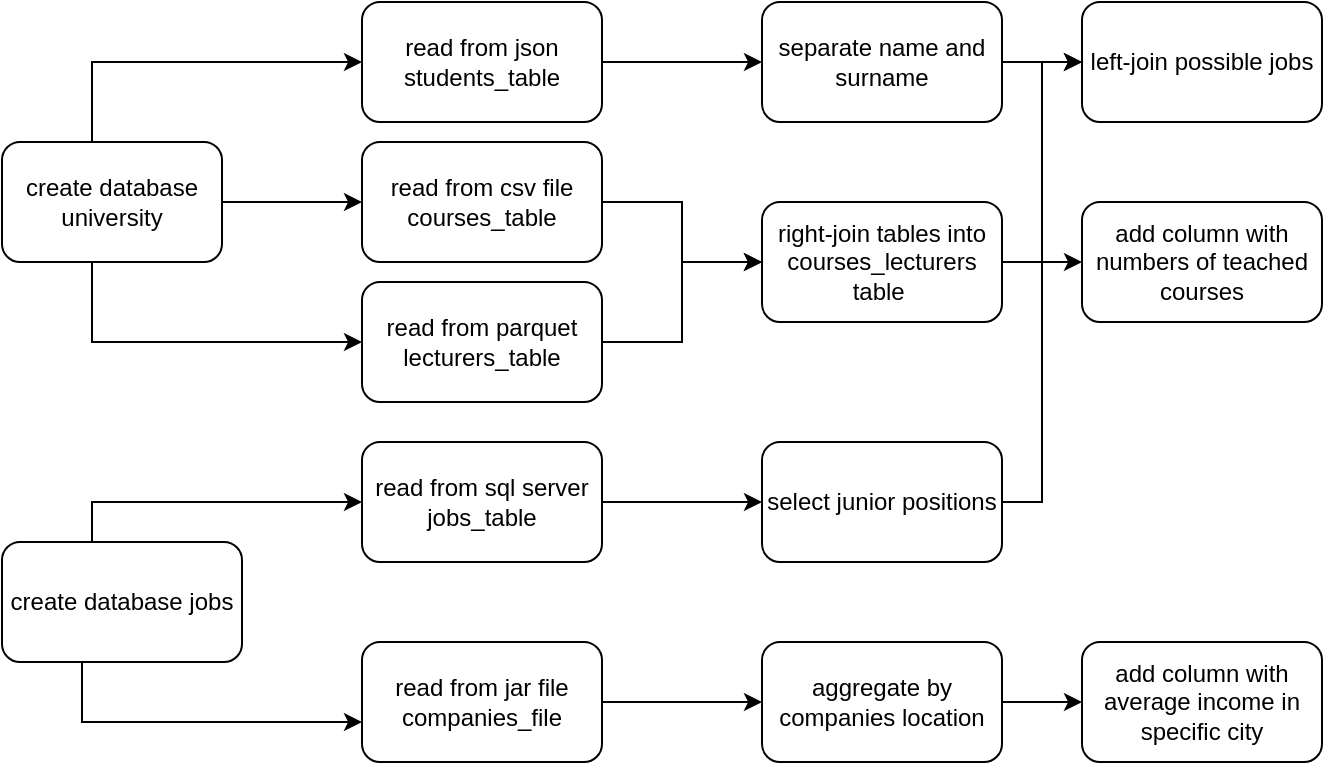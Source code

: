 <mxfile version="18.0.1" type="device"><diagram id="2rPWFCMeNNVlP83WhYg4" name="Page-1"><mxGraphModel dx="782" dy="436" grid="1" gridSize="10" guides="1" tooltips="1" connect="1" arrows="1" fold="1" page="1" pageScale="1" pageWidth="827" pageHeight="1169" math="0" shadow="0"><root><mxCell id="0"/><mxCell id="1" parent="0"/><mxCell id="ylRsWnqgZcaXs5ZSGlFD-15" style="edgeStyle=orthogonalEdgeStyle;rounded=0;orthogonalLoop=1;jettySize=auto;html=1;" edge="1" parent="1" source="ylRsWnqgZcaXs5ZSGlFD-1" target="ylRsWnqgZcaXs5ZSGlFD-14"><mxGeometry relative="1" as="geometry"/></mxCell><mxCell id="ylRsWnqgZcaXs5ZSGlFD-1" value="read from json students_table" style="rounded=1;whiteSpace=wrap;html=1;" vertex="1" parent="1"><mxGeometry x="200" width="120" height="60" as="geometry"/></mxCell><mxCell id="ylRsWnqgZcaXs5ZSGlFD-17" value="" style="edgeStyle=orthogonalEdgeStyle;rounded=0;orthogonalLoop=1;jettySize=auto;html=1;" edge="1" parent="1" source="ylRsWnqgZcaXs5ZSGlFD-2" target="ylRsWnqgZcaXs5ZSGlFD-16"><mxGeometry relative="1" as="geometry"/></mxCell><mxCell id="ylRsWnqgZcaXs5ZSGlFD-2" value="read from csv file courses_table" style="rounded=1;whiteSpace=wrap;html=1;" vertex="1" parent="1"><mxGeometry x="200" y="70" width="120" height="60" as="geometry"/></mxCell><mxCell id="ylRsWnqgZcaXs5ZSGlFD-18" style="edgeStyle=orthogonalEdgeStyle;rounded=0;orthogonalLoop=1;jettySize=auto;html=1;exitX=1;exitY=0.5;exitDx=0;exitDy=0;entryX=0;entryY=0.5;entryDx=0;entryDy=0;" edge="1" parent="1" source="ylRsWnqgZcaXs5ZSGlFD-3" target="ylRsWnqgZcaXs5ZSGlFD-16"><mxGeometry relative="1" as="geometry"/></mxCell><mxCell id="ylRsWnqgZcaXs5ZSGlFD-3" value="read from parquet lecturers_table" style="rounded=1;whiteSpace=wrap;html=1;" vertex="1" parent="1"><mxGeometry x="200" y="140" width="120" height="60" as="geometry"/></mxCell><mxCell id="ylRsWnqgZcaXs5ZSGlFD-6" value="" style="edgeStyle=orthogonalEdgeStyle;rounded=0;orthogonalLoop=1;jettySize=auto;html=1;" edge="1" parent="1" source="ylRsWnqgZcaXs5ZSGlFD-4" target="ylRsWnqgZcaXs5ZSGlFD-2"><mxGeometry relative="1" as="geometry"><Array as="points"><mxPoint x="110" y="100"/></Array></mxGeometry></mxCell><mxCell id="ylRsWnqgZcaXs5ZSGlFD-7" style="edgeStyle=orthogonalEdgeStyle;rounded=0;orthogonalLoop=1;jettySize=auto;html=1;" edge="1" parent="1" source="ylRsWnqgZcaXs5ZSGlFD-4" target="ylRsWnqgZcaXs5ZSGlFD-1"><mxGeometry relative="1" as="geometry"><Array as="points"><mxPoint x="65" y="30"/></Array></mxGeometry></mxCell><mxCell id="ylRsWnqgZcaXs5ZSGlFD-8" style="edgeStyle=orthogonalEdgeStyle;rounded=0;orthogonalLoop=1;jettySize=auto;html=1;" edge="1" parent="1" source="ylRsWnqgZcaXs5ZSGlFD-4" target="ylRsWnqgZcaXs5ZSGlFD-3"><mxGeometry relative="1" as="geometry"><Array as="points"><mxPoint x="65" y="170"/></Array></mxGeometry></mxCell><mxCell id="ylRsWnqgZcaXs5ZSGlFD-4" value="create database university" style="rounded=1;whiteSpace=wrap;html=1;" vertex="1" parent="1"><mxGeometry x="20" y="70" width="110" height="60" as="geometry"/></mxCell><mxCell id="ylRsWnqgZcaXs5ZSGlFD-11" style="edgeStyle=orthogonalEdgeStyle;rounded=0;orthogonalLoop=1;jettySize=auto;html=1;" edge="1" parent="1" source="ylRsWnqgZcaXs5ZSGlFD-5" target="ylRsWnqgZcaXs5ZSGlFD-9"><mxGeometry relative="1" as="geometry"><Array as="points"><mxPoint x="65" y="310"/></Array></mxGeometry></mxCell><mxCell id="ylRsWnqgZcaXs5ZSGlFD-12" style="edgeStyle=orthogonalEdgeStyle;rounded=0;orthogonalLoop=1;jettySize=auto;html=1;" edge="1" parent="1" source="ylRsWnqgZcaXs5ZSGlFD-5" target="ylRsWnqgZcaXs5ZSGlFD-10"><mxGeometry relative="1" as="geometry"><Array as="points"><mxPoint x="60" y="360"/></Array></mxGeometry></mxCell><mxCell id="ylRsWnqgZcaXs5ZSGlFD-5" value="create database jobs" style="rounded=1;whiteSpace=wrap;html=1;" vertex="1" parent="1"><mxGeometry x="20" y="270" width="120" height="60" as="geometry"/></mxCell><mxCell id="ylRsWnqgZcaXs5ZSGlFD-27" value="" style="edgeStyle=orthogonalEdgeStyle;rounded=0;orthogonalLoop=1;jettySize=auto;html=1;" edge="1" parent="1" source="ylRsWnqgZcaXs5ZSGlFD-9" target="ylRsWnqgZcaXs5ZSGlFD-26"><mxGeometry relative="1" as="geometry"/></mxCell><mxCell id="ylRsWnqgZcaXs5ZSGlFD-9" value="read from sql server jobs_table" style="rounded=1;whiteSpace=wrap;html=1;" vertex="1" parent="1"><mxGeometry x="200" y="220" width="120" height="60" as="geometry"/></mxCell><mxCell id="ylRsWnqgZcaXs5ZSGlFD-23" value="" style="edgeStyle=orthogonalEdgeStyle;rounded=0;orthogonalLoop=1;jettySize=auto;html=1;" edge="1" parent="1" source="ylRsWnqgZcaXs5ZSGlFD-10" target="ylRsWnqgZcaXs5ZSGlFD-22"><mxGeometry relative="1" as="geometry"/></mxCell><mxCell id="ylRsWnqgZcaXs5ZSGlFD-10" value="read from jar file companies_file" style="rounded=1;whiteSpace=wrap;html=1;" vertex="1" parent="1"><mxGeometry x="200" y="320" width="120" height="60" as="geometry"/></mxCell><mxCell id="ylRsWnqgZcaXs5ZSGlFD-30" style="edgeStyle=orthogonalEdgeStyle;rounded=0;orthogonalLoop=1;jettySize=auto;html=1;entryX=0;entryY=0.5;entryDx=0;entryDy=0;" edge="1" parent="1" source="ylRsWnqgZcaXs5ZSGlFD-14" target="ylRsWnqgZcaXs5ZSGlFD-28"><mxGeometry relative="1" as="geometry"/></mxCell><mxCell id="ylRsWnqgZcaXs5ZSGlFD-14" value="separate name and surname" style="rounded=1;whiteSpace=wrap;html=1;" vertex="1" parent="1"><mxGeometry x="400" width="120" height="60" as="geometry"/></mxCell><mxCell id="ylRsWnqgZcaXs5ZSGlFD-21" style="edgeStyle=orthogonalEdgeStyle;rounded=0;orthogonalLoop=1;jettySize=auto;html=1;" edge="1" parent="1" source="ylRsWnqgZcaXs5ZSGlFD-16" target="ylRsWnqgZcaXs5ZSGlFD-19"><mxGeometry relative="1" as="geometry"/></mxCell><mxCell id="ylRsWnqgZcaXs5ZSGlFD-16" value="right-join tables into courses_lecturers table&amp;nbsp;" style="rounded=1;whiteSpace=wrap;html=1;" vertex="1" parent="1"><mxGeometry x="400" y="100" width="120" height="60" as="geometry"/></mxCell><mxCell id="ylRsWnqgZcaXs5ZSGlFD-19" value="add column with numbers of teached courses" style="rounded=1;whiteSpace=wrap;html=1;" vertex="1" parent="1"><mxGeometry x="560" y="100" width="120" height="60" as="geometry"/></mxCell><mxCell id="ylRsWnqgZcaXs5ZSGlFD-25" value="" style="edgeStyle=orthogonalEdgeStyle;rounded=0;orthogonalLoop=1;jettySize=auto;html=1;" edge="1" parent="1" source="ylRsWnqgZcaXs5ZSGlFD-22" target="ylRsWnqgZcaXs5ZSGlFD-24"><mxGeometry relative="1" as="geometry"/></mxCell><mxCell id="ylRsWnqgZcaXs5ZSGlFD-22" value="aggregate by companies location" style="rounded=1;whiteSpace=wrap;html=1;" vertex="1" parent="1"><mxGeometry x="400" y="320" width="120" height="60" as="geometry"/></mxCell><mxCell id="ylRsWnqgZcaXs5ZSGlFD-24" value="add column with average income in specific city" style="rounded=1;whiteSpace=wrap;html=1;" vertex="1" parent="1"><mxGeometry x="560" y="320" width="120" height="60" as="geometry"/></mxCell><mxCell id="ylRsWnqgZcaXs5ZSGlFD-29" value="" style="edgeStyle=orthogonalEdgeStyle;rounded=0;orthogonalLoop=1;jettySize=auto;html=1;" edge="1" parent="1" source="ylRsWnqgZcaXs5ZSGlFD-26" target="ylRsWnqgZcaXs5ZSGlFD-28"><mxGeometry relative="1" as="geometry"><Array as="points"><mxPoint x="540" y="250"/><mxPoint x="540" y="30"/></Array></mxGeometry></mxCell><mxCell id="ylRsWnqgZcaXs5ZSGlFD-26" value="select junior positions" style="rounded=1;whiteSpace=wrap;html=1;" vertex="1" parent="1"><mxGeometry x="400" y="220" width="120" height="60" as="geometry"/></mxCell><mxCell id="ylRsWnqgZcaXs5ZSGlFD-28" value="left-join possible jobs" style="rounded=1;whiteSpace=wrap;html=1;" vertex="1" parent="1"><mxGeometry x="560" width="120" height="60" as="geometry"/></mxCell></root></mxGraphModel></diagram></mxfile>